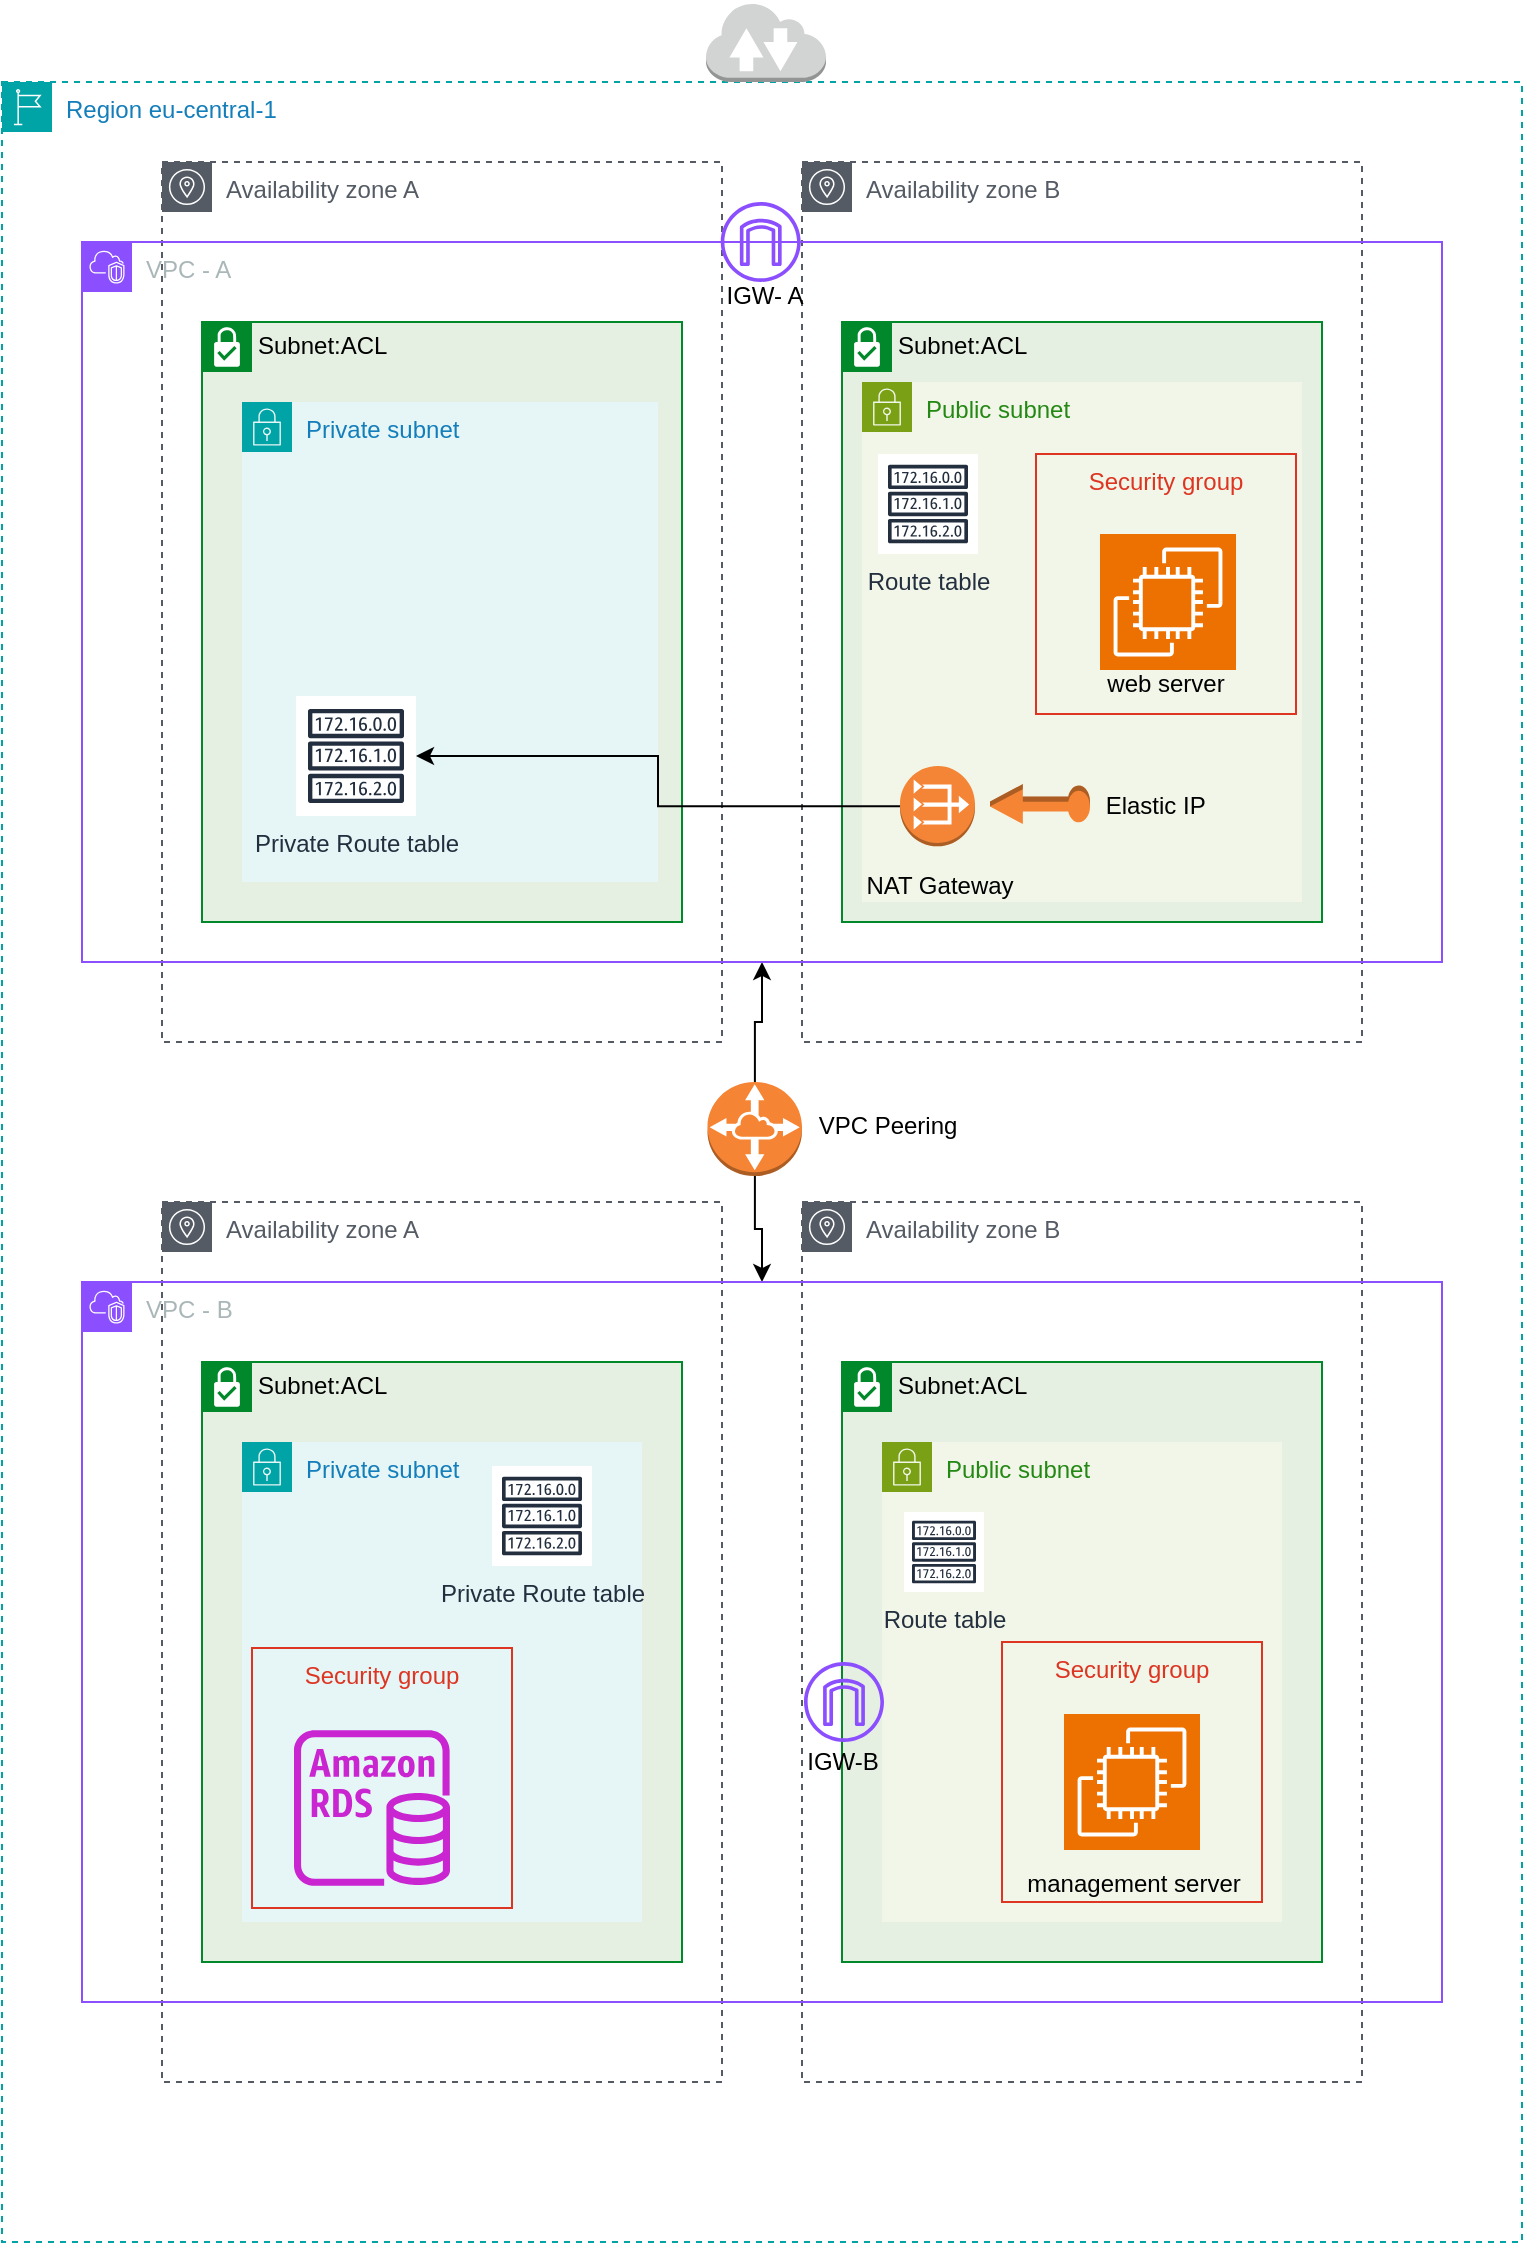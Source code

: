 <mxfile version="22.1.21" type="github">
  <diagram name="Page-1" id="b6D4jz3HzjE1hiPzRdWD">
    <mxGraphModel dx="1404" dy="701" grid="1" gridSize="10" guides="1" tooltips="1" connect="1" arrows="1" fold="1" page="1" pageScale="1" pageWidth="827" pageHeight="1169" math="0" shadow="0">
      <root>
        <mxCell id="0" />
        <mxCell id="1" parent="0" />
        <mxCell id="S3IekiKiwkdov-VBDk4H-1" value="Region eu-central-1" style="points=[[0,0],[0.25,0],[0.5,0],[0.75,0],[1,0],[1,0.25],[1,0.5],[1,0.75],[1,1],[0.75,1],[0.5,1],[0.25,1],[0,1],[0,0.75],[0,0.5],[0,0.25]];outlineConnect=0;gradientColor=none;html=1;whiteSpace=wrap;fontSize=12;fontStyle=0;container=1;pointerEvents=0;collapsible=0;recursiveResize=0;shape=mxgraph.aws4.group;grIcon=mxgraph.aws4.group_region;strokeColor=#00A4A6;fillColor=none;verticalAlign=top;align=left;spacingLeft=30;fontColor=#147EBA;dashed=1;" parent="1" vertex="1">
          <mxGeometry x="40" y="40" width="760" height="1080" as="geometry" />
        </mxCell>
        <mxCell id="S3IekiKiwkdov-VBDk4H-2" value="Availability zone A" style="sketch=0;outlineConnect=0;gradientColor=none;html=1;whiteSpace=wrap;fontSize=12;fontStyle=0;shape=mxgraph.aws4.group;grIcon=mxgraph.aws4.group_availability_zone;strokeColor=#545B64;fillColor=none;verticalAlign=top;align=left;spacingLeft=30;fontColor=#545B64;dashed=1;" parent="S3IekiKiwkdov-VBDk4H-1" vertex="1">
          <mxGeometry x="80" y="40" width="280" height="440" as="geometry" />
        </mxCell>
        <mxCell id="S3IekiKiwkdov-VBDk4H-3" value="Availability zone A" style="sketch=0;outlineConnect=0;gradientColor=none;html=1;whiteSpace=wrap;fontSize=12;fontStyle=0;shape=mxgraph.aws4.group;grIcon=mxgraph.aws4.group_availability_zone;strokeColor=#545B64;fillColor=none;verticalAlign=top;align=left;spacingLeft=30;fontColor=#545B64;dashed=1;" parent="S3IekiKiwkdov-VBDk4H-1" vertex="1">
          <mxGeometry x="80" y="560" width="280" height="440" as="geometry" />
        </mxCell>
        <mxCell id="S3IekiKiwkdov-VBDk4H-4" value="Availability zone B" style="sketch=0;outlineConnect=0;gradientColor=none;html=1;whiteSpace=wrap;fontSize=12;fontStyle=0;shape=mxgraph.aws4.group;grIcon=mxgraph.aws4.group_availability_zone;strokeColor=#545B64;fillColor=none;verticalAlign=top;align=left;spacingLeft=30;fontColor=#545B64;dashed=1;" parent="S3IekiKiwkdov-VBDk4H-1" vertex="1">
          <mxGeometry x="400" y="560" width="280" height="440" as="geometry" />
        </mxCell>
        <mxCell id="S3IekiKiwkdov-VBDk4H-5" value="Availability zone B" style="sketch=0;outlineConnect=0;gradientColor=none;html=1;whiteSpace=wrap;fontSize=12;fontStyle=0;shape=mxgraph.aws4.group;grIcon=mxgraph.aws4.group_availability_zone;strokeColor=#545B64;fillColor=none;verticalAlign=top;align=left;spacingLeft=30;fontColor=#545B64;dashed=1;" parent="S3IekiKiwkdov-VBDk4H-1" vertex="1">
          <mxGeometry x="400" y="40" width="280" height="440" as="geometry" />
        </mxCell>
        <mxCell id="S3IekiKiwkdov-VBDk4H-60" style="edgeStyle=orthogonalEdgeStyle;rounded=0;orthogonalLoop=1;jettySize=auto;html=1;entryX=0.5;entryY=1;entryDx=0;entryDy=0;" parent="S3IekiKiwkdov-VBDk4H-1" source="S3IekiKiwkdov-VBDk4H-6" target="S3IekiKiwkdov-VBDk4H-9" edge="1">
          <mxGeometry relative="1" as="geometry" />
        </mxCell>
        <mxCell id="S3IekiKiwkdov-VBDk4H-62" style="edgeStyle=orthogonalEdgeStyle;rounded=0;orthogonalLoop=1;jettySize=auto;html=1;entryX=0.5;entryY=0;entryDx=0;entryDy=0;" parent="S3IekiKiwkdov-VBDk4H-1" source="S3IekiKiwkdov-VBDk4H-6" target="S3IekiKiwkdov-VBDk4H-10" edge="1">
          <mxGeometry relative="1" as="geometry" />
        </mxCell>
        <mxCell id="S3IekiKiwkdov-VBDk4H-6" value="" style="outlineConnect=0;dashed=0;verticalLabelPosition=bottom;verticalAlign=top;align=center;html=1;shape=mxgraph.aws3.vpc_peering;fillColor=#F58534;gradientColor=none;" parent="S3IekiKiwkdov-VBDk4H-1" vertex="1">
          <mxGeometry x="352.75" y="500" width="47.25" height="47" as="geometry" />
        </mxCell>
        <mxCell id="S3IekiKiwkdov-VBDk4H-9" value="VPC - A" style="points=[[0,0],[0.25,0],[0.5,0],[0.75,0],[1,0],[1,0.25],[1,0.5],[1,0.75],[1,1],[0.75,1],[0.5,1],[0.25,1],[0,1],[0,0.75],[0,0.5],[0,0.25]];outlineConnect=0;gradientColor=none;html=1;whiteSpace=wrap;fontSize=12;fontStyle=0;container=1;pointerEvents=0;collapsible=0;recursiveResize=0;shape=mxgraph.aws4.group;grIcon=mxgraph.aws4.group_vpc2;strokeColor=#8C4FFF;fillColor=none;verticalAlign=top;align=left;spacingLeft=30;fontColor=#AAB7B8;dashed=0;" parent="S3IekiKiwkdov-VBDk4H-1" vertex="1">
          <mxGeometry x="40" y="80" width="680" height="360" as="geometry" />
        </mxCell>
        <mxCell id="S3IekiKiwkdov-VBDk4H-67" value="IGW- A" style="text;html=1;strokeColor=none;fillColor=none;align=center;verticalAlign=middle;whiteSpace=wrap;rounded=0;" parent="S3IekiKiwkdov-VBDk4H-9" vertex="1">
          <mxGeometry x="306" y="22" width="71" height="10" as="geometry" />
        </mxCell>
        <mxCell id="vmjukGU0U_6vCmmB2KWr-9" value="" style="sketch=0;outlineConnect=0;fontColor=#232F3E;gradientColor=none;fillColor=#8C4FFF;strokeColor=none;dashed=0;verticalLabelPosition=bottom;verticalAlign=top;align=center;html=1;fontSize=12;fontStyle=0;aspect=fixed;pointerEvents=1;shape=mxgraph.aws4.internet_gateway;" vertex="1" parent="S3IekiKiwkdov-VBDk4H-9">
          <mxGeometry x="319.38" y="-20" width="40" height="40" as="geometry" />
        </mxCell>
        <mxCell id="S3IekiKiwkdov-VBDk4H-10" value="VPC - B" style="points=[[0,0],[0.25,0],[0.5,0],[0.75,0],[1,0],[1,0.25],[1,0.5],[1,0.75],[1,1],[0.75,1],[0.5,1],[0.25,1],[0,1],[0,0.75],[0,0.5],[0,0.25]];outlineConnect=0;gradientColor=none;html=1;whiteSpace=wrap;fontSize=12;fontStyle=0;container=1;pointerEvents=0;collapsible=0;recursiveResize=0;shape=mxgraph.aws4.group;grIcon=mxgraph.aws4.group_vpc2;strokeColor=#8C4FFF;fillColor=none;verticalAlign=top;align=left;spacingLeft=30;fontColor=#AAB7B8;dashed=0;" parent="S3IekiKiwkdov-VBDk4H-1" vertex="1">
          <mxGeometry x="40" y="600" width="680" height="360" as="geometry" />
        </mxCell>
        <mxCell id="S3IekiKiwkdov-VBDk4H-11" value="Subnet:ACL" style="shape=mxgraph.ibm.box;prType=subnet;fontStyle=0;verticalAlign=top;align=left;spacingLeft=32;spacingTop=4;fillColor=#E6F0E2;rounded=0;whiteSpace=wrap;html=1;strokeColor=#00882B;strokeWidth=1;dashed=0;container=1;spacing=-4;collapsible=0;expand=0;recursiveResize=0;" parent="S3IekiKiwkdov-VBDk4H-10" vertex="1">
          <mxGeometry x="60" y="40" width="240" height="300" as="geometry" />
        </mxCell>
        <mxCell id="S3IekiKiwkdov-VBDk4H-19" value="Private subnet" style="points=[[0,0],[0.25,0],[0.5,0],[0.75,0],[1,0],[1,0.25],[1,0.5],[1,0.75],[1,1],[0.75,1],[0.5,1],[0.25,1],[0,1],[0,0.75],[0,0.5],[0,0.25]];outlineConnect=0;gradientColor=none;html=1;whiteSpace=wrap;fontSize=12;fontStyle=0;container=1;pointerEvents=0;collapsible=0;recursiveResize=0;shape=mxgraph.aws4.group;grIcon=mxgraph.aws4.group_security_group;grStroke=0;strokeColor=#00A4A6;fillColor=#E6F6F7;verticalAlign=top;align=left;spacingLeft=30;fontColor=#147EBA;dashed=0;" parent="S3IekiKiwkdov-VBDk4H-11" vertex="1">
          <mxGeometry x="20" y="40" width="200" height="240" as="geometry" />
        </mxCell>
        <mxCell id="S3IekiKiwkdov-VBDk4H-21" value="Security group" style="fillColor=none;strokeColor=#DD3522;verticalAlign=top;fontStyle=0;fontColor=#DD3522;whiteSpace=wrap;html=1;" parent="S3IekiKiwkdov-VBDk4H-19" vertex="1">
          <mxGeometry x="5" y="103" width="130" height="130" as="geometry" />
        </mxCell>
        <mxCell id="S3IekiKiwkdov-VBDk4H-20" value="" style="sketch=0;outlineConnect=0;fontColor=#232F3E;gradientColor=none;fillColor=#C925D1;strokeColor=none;dashed=0;verticalLabelPosition=bottom;verticalAlign=top;align=center;html=1;fontSize=12;fontStyle=0;aspect=fixed;pointerEvents=1;shape=mxgraph.aws4.rds_instance;" parent="S3IekiKiwkdov-VBDk4H-11" vertex="1">
          <mxGeometry x="46" y="184" width="78" height="78" as="geometry" />
        </mxCell>
        <mxCell id="S3IekiKiwkdov-VBDk4H-59" value="Private Route table" style="sketch=0;outlineConnect=0;fontColor=#232F3E;gradientColor=none;strokeColor=#232F3E;fillColor=#ffffff;dashed=0;verticalLabelPosition=bottom;verticalAlign=top;align=center;html=1;fontSize=12;fontStyle=0;aspect=fixed;shape=mxgraph.aws4.resourceIcon;resIcon=mxgraph.aws4.route_table;" parent="S3IekiKiwkdov-VBDk4H-11" vertex="1">
          <mxGeometry x="145" y="52" width="50" height="50" as="geometry" />
        </mxCell>
        <mxCell id="S3IekiKiwkdov-VBDk4H-13" value="Subnet:ACL" style="shape=mxgraph.ibm.box;prType=subnet;fontStyle=0;verticalAlign=top;align=left;spacingLeft=32;spacingTop=4;fillColor=#E6F0E2;rounded=0;whiteSpace=wrap;html=1;strokeColor=#00882B;strokeWidth=1;dashed=0;container=1;spacing=-4;collapsible=0;expand=0;recursiveResize=0;" parent="S3IekiKiwkdov-VBDk4H-1" vertex="1">
          <mxGeometry x="100" y="120" width="240" height="300" as="geometry" />
        </mxCell>
        <mxCell id="S3IekiKiwkdov-VBDk4H-15" value="Private subnet" style="points=[[0,0],[0.25,0],[0.5,0],[0.75,0],[1,0],[1,0.25],[1,0.5],[1,0.75],[1,1],[0.75,1],[0.5,1],[0.25,1],[0,1],[0,0.75],[0,0.5],[0,0.25]];outlineConnect=0;gradientColor=none;html=1;whiteSpace=wrap;fontSize=12;fontStyle=0;container=1;pointerEvents=0;collapsible=0;recursiveResize=0;shape=mxgraph.aws4.group;grIcon=mxgraph.aws4.group_security_group;grStroke=0;strokeColor=#00A4A6;fillColor=#E6F6F7;verticalAlign=top;align=left;spacingLeft=30;fontColor=#147EBA;dashed=0;" parent="S3IekiKiwkdov-VBDk4H-13" vertex="1">
          <mxGeometry x="20" y="40" width="208" height="240" as="geometry" />
        </mxCell>
        <mxCell id="S3IekiKiwkdov-VBDk4H-55" value="Private Route table" style="sketch=0;outlineConnect=0;fontColor=#232F3E;gradientColor=none;strokeColor=#232F3E;fillColor=#ffffff;dashed=0;verticalLabelPosition=bottom;verticalAlign=top;align=center;html=1;fontSize=12;fontStyle=0;aspect=fixed;shape=mxgraph.aws4.resourceIcon;resIcon=mxgraph.aws4.route_table;" parent="S3IekiKiwkdov-VBDk4H-13" vertex="1">
          <mxGeometry x="47" y="187" width="60" height="60" as="geometry" />
        </mxCell>
        <mxCell id="S3IekiKiwkdov-VBDk4H-14" value="Subnet:ACL" style="shape=mxgraph.ibm.box;prType=subnet;fontStyle=0;verticalAlign=top;align=left;spacingLeft=32;spacingTop=4;fillColor=#E6F0E2;rounded=0;whiteSpace=wrap;html=1;strokeColor=#00882B;strokeWidth=1;dashed=0;container=1;spacing=-4;collapsible=0;expand=0;recursiveResize=0;" parent="S3IekiKiwkdov-VBDk4H-1" vertex="1">
          <mxGeometry x="420" y="640" width="240" height="300" as="geometry" />
        </mxCell>
        <mxCell id="S3IekiKiwkdov-VBDk4H-23" value="Public subnet" style="points=[[0,0],[0.25,0],[0.5,0],[0.75,0],[1,0],[1,0.25],[1,0.5],[1,0.75],[1,1],[0.75,1],[0.5,1],[0.25,1],[0,1],[0,0.75],[0,0.5],[0,0.25]];outlineConnect=0;gradientColor=none;html=1;whiteSpace=wrap;fontSize=12;fontStyle=0;container=1;pointerEvents=0;collapsible=0;recursiveResize=0;shape=mxgraph.aws4.group;grIcon=mxgraph.aws4.group_security_group;grStroke=0;strokeColor=#7AA116;fillColor=#F2F6E8;verticalAlign=top;align=left;spacingLeft=30;fontColor=#248814;dashed=0;" parent="S3IekiKiwkdov-VBDk4H-14" vertex="1">
          <mxGeometry x="20" y="40" width="200" height="240" as="geometry" />
        </mxCell>
        <mxCell id="S3IekiKiwkdov-VBDk4H-32" value="" style="group" parent="S3IekiKiwkdov-VBDk4H-14" vertex="1" connectable="0">
          <mxGeometry x="80" y="140" width="130" height="136" as="geometry" />
        </mxCell>
        <mxCell id="S3IekiKiwkdov-VBDk4H-30" value="Security group" style="fillColor=none;strokeColor=#DD3522;verticalAlign=top;fontStyle=0;fontColor=#DD3522;whiteSpace=wrap;html=1;" parent="S3IekiKiwkdov-VBDk4H-32" vertex="1">
          <mxGeometry width="130" height="130" as="geometry" />
        </mxCell>
        <mxCell id="S3IekiKiwkdov-VBDk4H-28" value="" style="sketch=0;points=[[0,0,0],[0.25,0,0],[0.5,0,0],[0.75,0,0],[1,0,0],[0,1,0],[0.25,1,0],[0.5,1,0],[0.75,1,0],[1,1,0],[0,0.25,0],[0,0.5,0],[0,0.75,0],[1,0.25,0],[1,0.5,0],[1,0.75,0]];outlineConnect=0;fontColor=#232F3E;fillColor=#ED7100;strokeColor=#ffffff;dashed=0;verticalLabelPosition=bottom;verticalAlign=top;align=center;html=1;fontSize=12;fontStyle=0;aspect=fixed;shape=mxgraph.aws4.resourceIcon;resIcon=mxgraph.aws4.ec2;" parent="S3IekiKiwkdov-VBDk4H-32" vertex="1">
          <mxGeometry x="31" y="36" width="68" height="68" as="geometry" />
        </mxCell>
        <mxCell id="S3IekiKiwkdov-VBDk4H-29" value="management server" style="text;html=1;strokeColor=none;fillColor=none;align=center;verticalAlign=middle;whiteSpace=wrap;rounded=0;" parent="S3IekiKiwkdov-VBDk4H-32" vertex="1">
          <mxGeometry x="11" y="106" width="110" height="30" as="geometry" />
        </mxCell>
        <mxCell id="S3IekiKiwkdov-VBDk4H-51" value="Route table" style="sketch=0;outlineConnect=0;fontColor=#232F3E;gradientColor=none;strokeColor=#232F3E;fillColor=#ffffff;dashed=0;verticalLabelPosition=bottom;verticalAlign=top;align=center;html=1;fontSize=12;fontStyle=0;aspect=fixed;shape=mxgraph.aws4.resourceIcon;resIcon=mxgraph.aws4.route_table;" parent="S3IekiKiwkdov-VBDk4H-14" vertex="1">
          <mxGeometry x="31" y="75" width="40" height="40" as="geometry" />
        </mxCell>
        <mxCell id="vmjukGU0U_6vCmmB2KWr-6" value="IGW-B" style="text;html=1;strokeColor=none;fillColor=none;align=center;verticalAlign=middle;whiteSpace=wrap;rounded=0;" vertex="1" parent="S3IekiKiwkdov-VBDk4H-14">
          <mxGeometry x="-35" y="195" width="71" height="10" as="geometry" />
        </mxCell>
        <mxCell id="S3IekiKiwkdov-VBDk4H-12" value="Subnet:ACL" style="shape=mxgraph.ibm.box;prType=subnet;fontStyle=0;verticalAlign=top;align=left;spacingLeft=32;spacingTop=4;fillColor=#E6F0E2;rounded=0;whiteSpace=wrap;html=1;strokeColor=#00882B;strokeWidth=1;dashed=0;container=1;spacing=-4;collapsible=0;expand=0;recursiveResize=0;" parent="S3IekiKiwkdov-VBDk4H-1" vertex="1">
          <mxGeometry x="420" y="120" width="240" height="300" as="geometry" />
        </mxCell>
        <mxCell id="S3IekiKiwkdov-VBDk4H-22" value="Public subnet" style="points=[[0,0],[0.25,0],[0.5,0],[0.75,0],[1,0],[1,0.25],[1,0.5],[1,0.75],[1,1],[0.75,1],[0.5,1],[0.25,1],[0,1],[0,0.75],[0,0.5],[0,0.25]];outlineConnect=0;gradientColor=none;html=1;whiteSpace=wrap;fontSize=12;fontStyle=0;container=1;pointerEvents=0;collapsible=0;recursiveResize=0;shape=mxgraph.aws4.group;grIcon=mxgraph.aws4.group_security_group;grStroke=0;strokeColor=#7AA116;fillColor=#F2F6E8;verticalAlign=top;align=left;spacingLeft=30;fontColor=#248814;dashed=0;" parent="S3IekiKiwkdov-VBDk4H-12" vertex="1">
          <mxGeometry x="10" y="30" width="220" height="260" as="geometry" />
        </mxCell>
        <mxCell id="S3IekiKiwkdov-VBDk4H-36" value="Elastic IP&amp;nbsp;&lt;br&gt;" style="text;html=1;align=center;verticalAlign=middle;resizable=0;points=[];autosize=1;strokeColor=none;fillColor=none;rotation=0;" parent="S3IekiKiwkdov-VBDk4H-22" vertex="1">
          <mxGeometry x="108" y="196.999" width="80" height="30" as="geometry" />
        </mxCell>
        <mxCell id="S3IekiKiwkdov-VBDk4H-27" value="" style="group" parent="S3IekiKiwkdov-VBDk4H-12" vertex="1" connectable="0">
          <mxGeometry x="97" y="66" width="130" height="130" as="geometry" />
        </mxCell>
        <mxCell id="S3IekiKiwkdov-VBDk4H-25" value="Security group" style="fillColor=none;strokeColor=#DD3522;verticalAlign=top;fontStyle=0;fontColor=#DD3522;whiteSpace=wrap;html=1;" parent="S3IekiKiwkdov-VBDk4H-27" vertex="1">
          <mxGeometry width="130" height="130" as="geometry" />
        </mxCell>
        <mxCell id="S3IekiKiwkdov-VBDk4H-24" value="" style="sketch=0;points=[[0,0,0],[0.25,0,0],[0.5,0,0],[0.75,0,0],[1,0,0],[0,1,0],[0.25,1,0],[0.5,1,0],[0.75,1,0],[1,1,0],[0,0.25,0],[0,0.5,0],[0,0.75,0],[1,0.25,0],[1,0.5,0],[1,0.75,0]];outlineConnect=0;fontColor=#232F3E;fillColor=#ED7100;strokeColor=#ffffff;dashed=0;verticalLabelPosition=bottom;verticalAlign=top;align=center;html=1;fontSize=12;fontStyle=0;aspect=fixed;shape=mxgraph.aws4.resourceIcon;resIcon=mxgraph.aws4.ec2;" parent="S3IekiKiwkdov-VBDk4H-27" vertex="1">
          <mxGeometry x="32" y="40" width="68" height="68" as="geometry" />
        </mxCell>
        <mxCell id="S3IekiKiwkdov-VBDk4H-26" value="web server" style="text;html=1;strokeColor=none;fillColor=none;align=center;verticalAlign=middle;whiteSpace=wrap;rounded=0;" parent="S3IekiKiwkdov-VBDk4H-27" vertex="1">
          <mxGeometry x="30" y="100" width="70" height="30" as="geometry" />
        </mxCell>
        <mxCell id="S3IekiKiwkdov-VBDk4H-49" value="Route table" style="sketch=0;outlineConnect=0;fontColor=#232F3E;gradientColor=none;strokeColor=#232F3E;fillColor=#ffffff;dashed=0;verticalLabelPosition=bottom;verticalAlign=top;align=center;html=1;fontSize=12;fontStyle=0;aspect=fixed;shape=mxgraph.aws4.resourceIcon;resIcon=mxgraph.aws4.route_table;" parent="S3IekiKiwkdov-VBDk4H-12" vertex="1">
          <mxGeometry x="18" y="66" width="50" height="50" as="geometry" />
        </mxCell>
        <mxCell id="S3IekiKiwkdov-VBDk4H-39" value="" style="group" parent="S3IekiKiwkdov-VBDk4H-12" vertex="1" connectable="0">
          <mxGeometry x="-6" y="222" width="100" height="79" as="geometry" />
        </mxCell>
        <mxCell id="S3IekiKiwkdov-VBDk4H-37" value="" style="outlineConnect=0;dashed=0;verticalLabelPosition=bottom;verticalAlign=top;align=center;html=1;shape=mxgraph.aws3.vpc_nat_gateway;fillColor=#F58536;gradientColor=none;" parent="S3IekiKiwkdov-VBDk4H-39" vertex="1">
          <mxGeometry x="35" width="37.5" height="40.169" as="geometry" />
        </mxCell>
        <mxCell id="S3IekiKiwkdov-VBDk4H-38" value="NAT Gateway" style="text;html=1;strokeColor=none;fillColor=none;align=center;verticalAlign=middle;whiteSpace=wrap;rounded=0;" parent="S3IekiKiwkdov-VBDk4H-39" vertex="1">
          <mxGeometry x="10" y="40" width="90" height="39" as="geometry" />
        </mxCell>
        <mxCell id="S3IekiKiwkdov-VBDk4H-35" value="" style="outlineConnect=0;dashed=0;verticalLabelPosition=bottom;verticalAlign=top;align=center;html=1;shape=mxgraph.aws3.elastic_ip;fillColor=#F58534;gradientColor=none;rotation=-180;" parent="S3IekiKiwkdov-VBDk4H-12" vertex="1">
          <mxGeometry x="74" y="230.999" width="50" height="20" as="geometry" />
        </mxCell>
        <mxCell id="S3IekiKiwkdov-VBDk4H-58" style="edgeStyle=orthogonalEdgeStyle;rounded=0;orthogonalLoop=1;jettySize=auto;html=1;" parent="S3IekiKiwkdov-VBDk4H-1" source="S3IekiKiwkdov-VBDk4H-37" target="S3IekiKiwkdov-VBDk4H-55" edge="1">
          <mxGeometry relative="1" as="geometry" />
        </mxCell>
        <mxCell id="S3IekiKiwkdov-VBDk4H-63" value="VPC Peering&lt;br&gt;" style="text;html=1;strokeColor=none;fillColor=none;align=center;verticalAlign=middle;whiteSpace=wrap;rounded=0;" parent="S3IekiKiwkdov-VBDk4H-1" vertex="1">
          <mxGeometry x="393" y="509" width="100" height="25" as="geometry" />
        </mxCell>
        <mxCell id="vmjukGU0U_6vCmmB2KWr-3" value="" style="sketch=0;outlineConnect=0;fontColor=#232F3E;gradientColor=none;fillColor=#8C4FFF;strokeColor=none;dashed=0;verticalLabelPosition=bottom;verticalAlign=top;align=center;html=1;fontSize=12;fontStyle=0;aspect=fixed;pointerEvents=1;shape=mxgraph.aws4.internet_gateway;" vertex="1" parent="S3IekiKiwkdov-VBDk4H-1">
          <mxGeometry x="401" y="790" width="40" height="40" as="geometry" />
        </mxCell>
        <mxCell id="S3IekiKiwkdov-VBDk4H-65" value="" style="outlineConnect=0;dashed=0;verticalLabelPosition=bottom;verticalAlign=top;align=center;html=1;shape=mxgraph.aws3.internet_2;fillColor=#D2D3D3;gradientColor=none;" parent="1" vertex="1">
          <mxGeometry x="392" width="60" height="40" as="geometry" />
        </mxCell>
      </root>
    </mxGraphModel>
  </diagram>
</mxfile>
